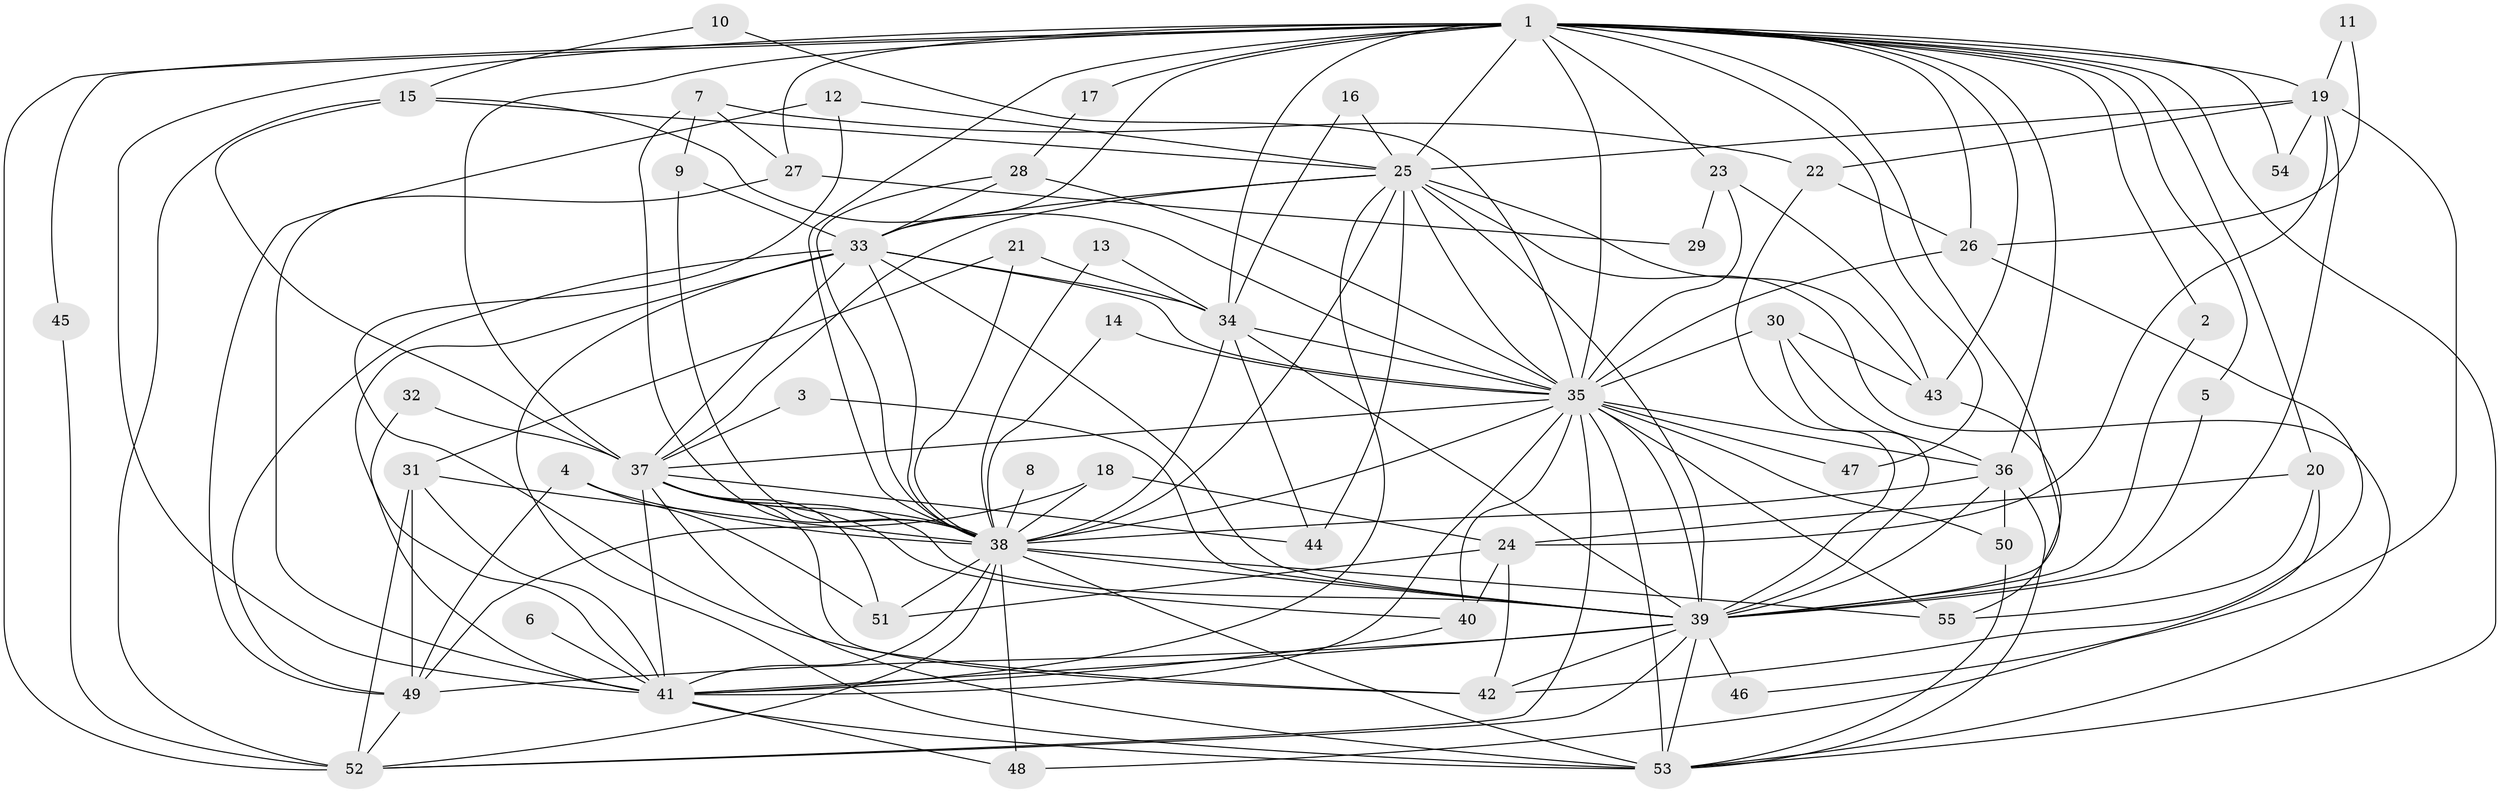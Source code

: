 // original degree distribution, {22: 0.00909090909090909, 16: 0.00909090909090909, 15: 0.00909090909090909, 26: 0.00909090909090909, 25: 0.00909090909090909, 12: 0.00909090909090909, 18: 0.01818181818181818, 17: 0.00909090909090909, 29: 0.00909090909090909, 5: 0.03636363636363636, 7: 0.02727272727272727, 3: 0.20909090909090908, 2: 0.4909090909090909, 6: 0.045454545454545456, 4: 0.1}
// Generated by graph-tools (version 1.1) at 2025/25/03/09/25 03:25:41]
// undirected, 55 vertices, 160 edges
graph export_dot {
graph [start="1"]
  node [color=gray90,style=filled];
  1;
  2;
  3;
  4;
  5;
  6;
  7;
  8;
  9;
  10;
  11;
  12;
  13;
  14;
  15;
  16;
  17;
  18;
  19;
  20;
  21;
  22;
  23;
  24;
  25;
  26;
  27;
  28;
  29;
  30;
  31;
  32;
  33;
  34;
  35;
  36;
  37;
  38;
  39;
  40;
  41;
  42;
  43;
  44;
  45;
  46;
  47;
  48;
  49;
  50;
  51;
  52;
  53;
  54;
  55;
  1 -- 2 [weight=1.0];
  1 -- 5 [weight=1.0];
  1 -- 17 [weight=1.0];
  1 -- 19 [weight=1.0];
  1 -- 20 [weight=1.0];
  1 -- 23 [weight=1.0];
  1 -- 25 [weight=2.0];
  1 -- 26 [weight=2.0];
  1 -- 27 [weight=1.0];
  1 -- 33 [weight=3.0];
  1 -- 34 [weight=1.0];
  1 -- 35 [weight=2.0];
  1 -- 36 [weight=1.0];
  1 -- 37 [weight=2.0];
  1 -- 38 [weight=2.0];
  1 -- 39 [weight=2.0];
  1 -- 41 [weight=2.0];
  1 -- 43 [weight=1.0];
  1 -- 45 [weight=1.0];
  1 -- 47 [weight=1.0];
  1 -- 52 [weight=2.0];
  1 -- 53 [weight=2.0];
  1 -- 54 [weight=1.0];
  2 -- 39 [weight=1.0];
  3 -- 37 [weight=1.0];
  3 -- 39 [weight=1.0];
  4 -- 38 [weight=1.0];
  4 -- 49 [weight=1.0];
  4 -- 51 [weight=1.0];
  5 -- 39 [weight=1.0];
  6 -- 41 [weight=1.0];
  7 -- 9 [weight=1.0];
  7 -- 22 [weight=1.0];
  7 -- 27 [weight=1.0];
  7 -- 38 [weight=1.0];
  8 -- 38 [weight=1.0];
  9 -- 33 [weight=1.0];
  9 -- 38 [weight=1.0];
  10 -- 15 [weight=1.0];
  10 -- 35 [weight=1.0];
  11 -- 19 [weight=1.0];
  11 -- 26 [weight=1.0];
  12 -- 25 [weight=1.0];
  12 -- 42 [weight=1.0];
  12 -- 49 [weight=1.0];
  13 -- 34 [weight=1.0];
  13 -- 38 [weight=1.0];
  14 -- 35 [weight=1.0];
  14 -- 38 [weight=1.0];
  15 -- 25 [weight=1.0];
  15 -- 35 [weight=1.0];
  15 -- 37 [weight=1.0];
  15 -- 52 [weight=1.0];
  16 -- 25 [weight=1.0];
  16 -- 34 [weight=1.0];
  17 -- 28 [weight=1.0];
  18 -- 24 [weight=1.0];
  18 -- 38 [weight=1.0];
  18 -- 49 [weight=1.0];
  19 -- 22 [weight=1.0];
  19 -- 24 [weight=1.0];
  19 -- 25 [weight=1.0];
  19 -- 39 [weight=1.0];
  19 -- 48 [weight=1.0];
  19 -- 54 [weight=1.0];
  20 -- 24 [weight=1.0];
  20 -- 46 [weight=1.0];
  20 -- 55 [weight=2.0];
  21 -- 31 [weight=1.0];
  21 -- 34 [weight=1.0];
  21 -- 38 [weight=1.0];
  22 -- 26 [weight=2.0];
  22 -- 39 [weight=1.0];
  23 -- 29 [weight=1.0];
  23 -- 35 [weight=1.0];
  23 -- 43 [weight=1.0];
  24 -- 40 [weight=1.0];
  24 -- 42 [weight=1.0];
  24 -- 51 [weight=1.0];
  25 -- 33 [weight=1.0];
  25 -- 35 [weight=2.0];
  25 -- 37 [weight=1.0];
  25 -- 38 [weight=2.0];
  25 -- 39 [weight=1.0];
  25 -- 41 [weight=1.0];
  25 -- 43 [weight=1.0];
  25 -- 44 [weight=1.0];
  25 -- 53 [weight=1.0];
  26 -- 35 [weight=1.0];
  26 -- 42 [weight=1.0];
  27 -- 29 [weight=1.0];
  27 -- 41 [weight=1.0];
  28 -- 33 [weight=1.0];
  28 -- 35 [weight=1.0];
  28 -- 38 [weight=1.0];
  30 -- 35 [weight=1.0];
  30 -- 36 [weight=1.0];
  30 -- 39 [weight=1.0];
  30 -- 43 [weight=1.0];
  31 -- 38 [weight=1.0];
  31 -- 41 [weight=1.0];
  31 -- 49 [weight=1.0];
  31 -- 52 [weight=1.0];
  32 -- 37 [weight=1.0];
  32 -- 41 [weight=1.0];
  33 -- 34 [weight=1.0];
  33 -- 35 [weight=1.0];
  33 -- 37 [weight=2.0];
  33 -- 38 [weight=2.0];
  33 -- 39 [weight=1.0];
  33 -- 41 [weight=1.0];
  33 -- 49 [weight=1.0];
  33 -- 53 [weight=1.0];
  34 -- 35 [weight=1.0];
  34 -- 38 [weight=1.0];
  34 -- 39 [weight=1.0];
  34 -- 44 [weight=1.0];
  35 -- 36 [weight=1.0];
  35 -- 37 [weight=1.0];
  35 -- 38 [weight=1.0];
  35 -- 39 [weight=2.0];
  35 -- 40 [weight=1.0];
  35 -- 41 [weight=2.0];
  35 -- 47 [weight=1.0];
  35 -- 50 [weight=1.0];
  35 -- 52 [weight=1.0];
  35 -- 53 [weight=1.0];
  35 -- 55 [weight=1.0];
  36 -- 38 [weight=1.0];
  36 -- 39 [weight=2.0];
  36 -- 50 [weight=1.0];
  36 -- 53 [weight=1.0];
  37 -- 38 [weight=2.0];
  37 -- 39 [weight=1.0];
  37 -- 40 [weight=1.0];
  37 -- 41 [weight=2.0];
  37 -- 42 [weight=2.0];
  37 -- 44 [weight=1.0];
  37 -- 51 [weight=1.0];
  37 -- 53 [weight=1.0];
  38 -- 39 [weight=1.0];
  38 -- 41 [weight=1.0];
  38 -- 48 [weight=1.0];
  38 -- 51 [weight=1.0];
  38 -- 52 [weight=1.0];
  38 -- 53 [weight=1.0];
  38 -- 55 [weight=1.0];
  39 -- 41 [weight=2.0];
  39 -- 42 [weight=1.0];
  39 -- 46 [weight=2.0];
  39 -- 49 [weight=1.0];
  39 -- 52 [weight=1.0];
  39 -- 53 [weight=1.0];
  40 -- 41 [weight=1.0];
  41 -- 48 [weight=1.0];
  41 -- 53 [weight=2.0];
  43 -- 55 [weight=1.0];
  45 -- 52 [weight=1.0];
  49 -- 52 [weight=1.0];
  50 -- 53 [weight=1.0];
}
